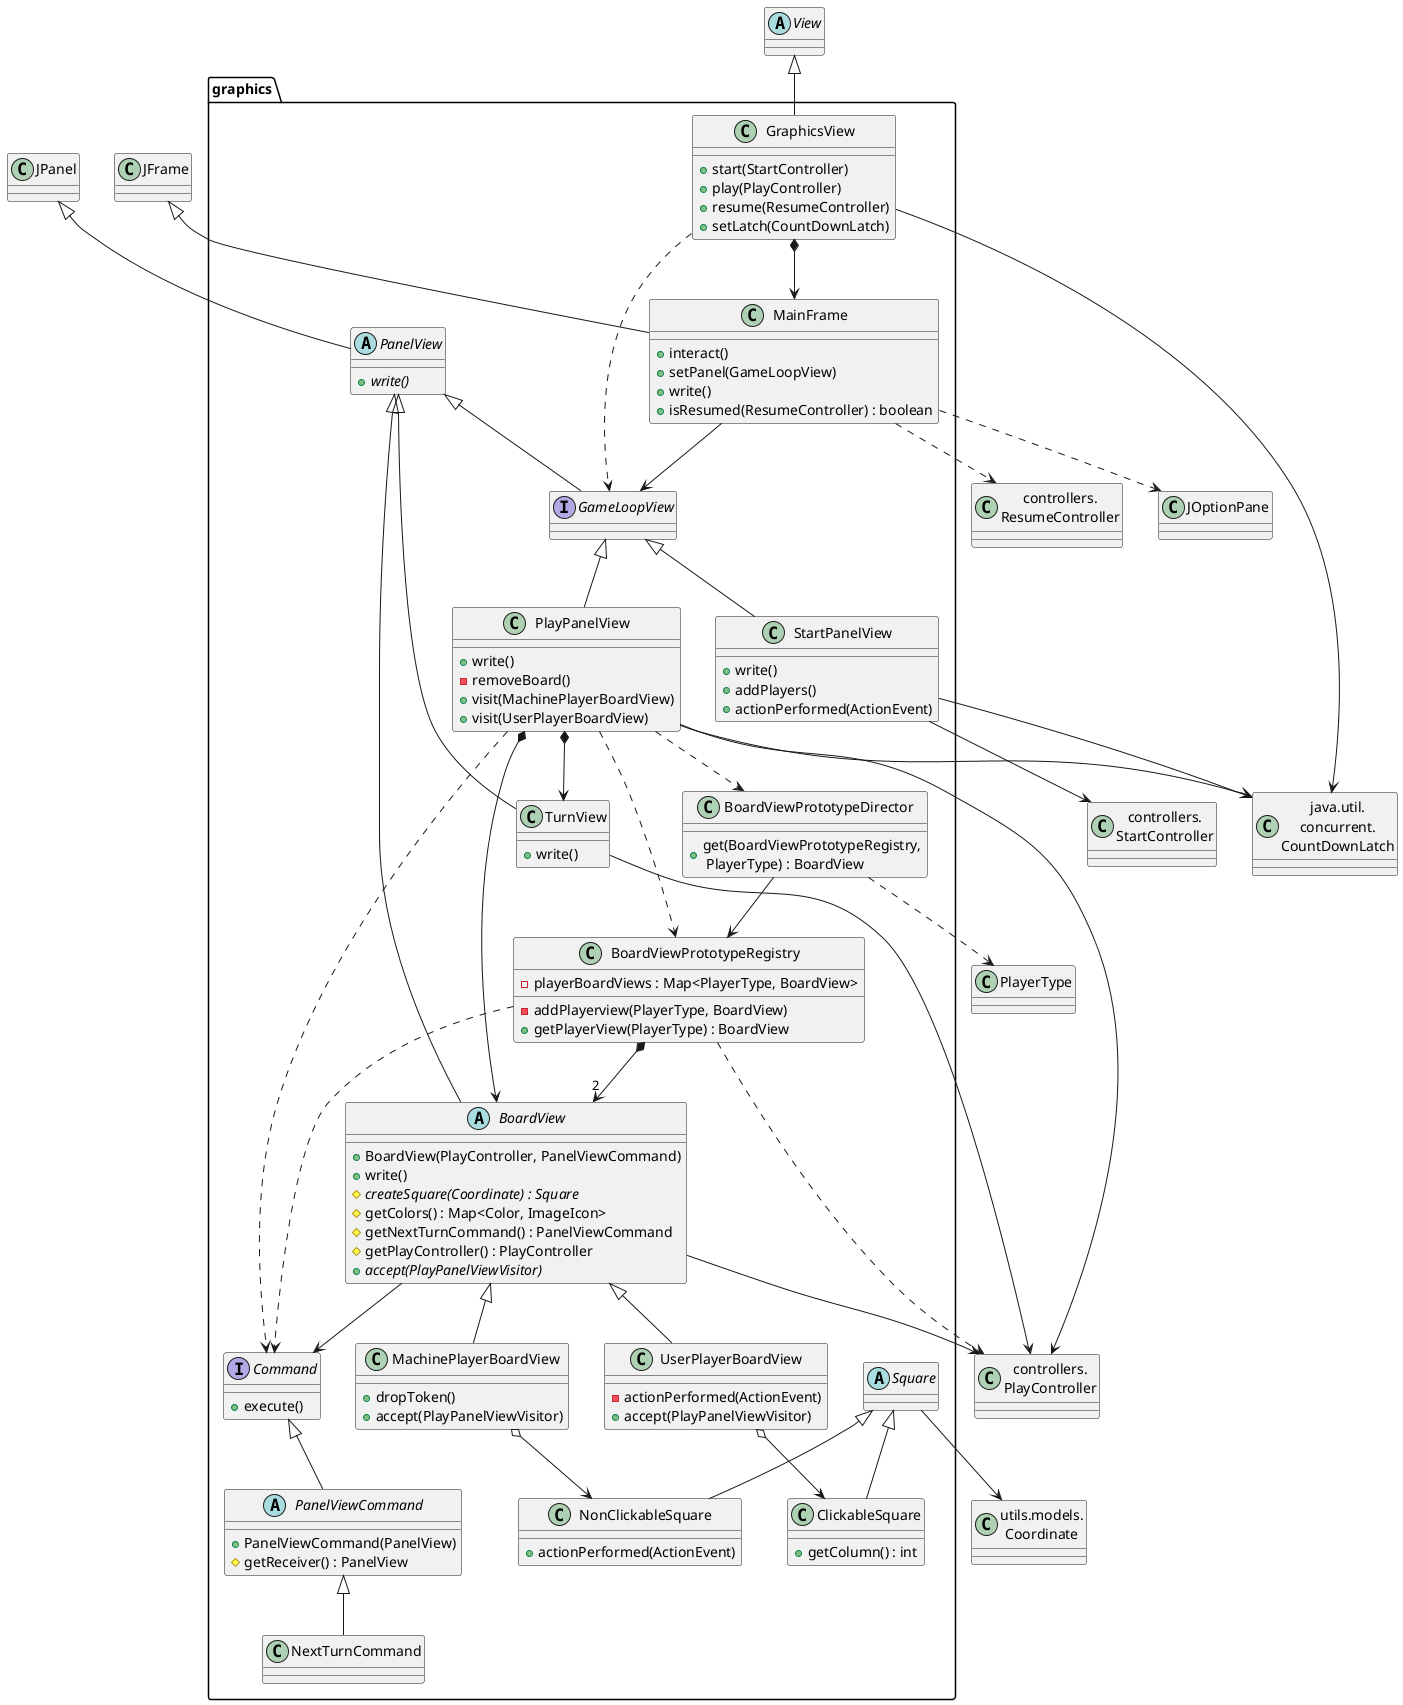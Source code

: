 @startuml connect4.connect4.views.graphics
class graphics.GraphicsView {
    +start(StartController)
    +play(PlayController)
    +resume(ResumeController)
    +setLatch(CountDownLatch)
}

class CountDownLatch as "java.util.\nconcurrent.\nCountDownLatch"
class graphics.MainFrame{
     +interact()
    +setPanel(GameLoopView)
    +write()
    +isResumed(ResumeController) : boolean
}
abstract class graphics.PanelView {
    + {abstract} write()
}
interface graphics.GameLoopView
class graphics.StartPanelView {
    +write()
    +addPlayers()
    +actionPerformed(ActionEvent)
}

class graphics.PlayPanelView{
    +write()
    -removeBoard()
    +visit(MachinePlayerBoardView)
    +visit(UserPlayerBoardView)
}
abstract class graphics.BoardView {
    + BoardView(PlayController, PanelViewCommand)
    + write()
    #  {abstract}  createSquare(Coordinate) : Square
    # getColors() : Map<Color, ImageIcon>
    # getNextTurnCommand() : PanelViewCommand
    # getPlayController() : PlayController
    +  {abstract}  accept(PlayPanelViewVisitor)
}
class graphics.BoardViewPrototypeDirector{
    +get(BoardViewPrototypeRegistry,\n PlayerType) : BoardView
}
class graphics.BoardViewPrototypeRegistry{
    -playerBoardViews : Map<PlayerType, BoardView> 
    -addPlayerview(PlayerType, BoardView)
    +getPlayerView(PlayerType) : BoardView
}
interface graphics.Command {
    +execute()
}
abstract class graphics.PanelViewCommand {
    +PanelViewCommand(PanelView)
    #getReceiver() : PanelView
}
class graphics.MachinePlayerBoardView {
    +dropToken()
    +accept(PlayPanelViewVisitor)
}
class graphics.UserPlayerBoardView{
    -actionPerformed(ActionEvent)
    +accept(PlayPanelViewVisitor)
}

class graphics.NextTurnCommand
abstract class graphics.Square
class graphics.ClickableSquare {
    + getColumn() : int
}
class graphics.NonClickableSquare {
    + actionPerformed(ActionEvent)
}
class graphics.TurnView{
    +write()
}
abstract class graphics.PanelView
class StartController as "controllers.\nStartController"
class PlayController as "controllers.\nPlayController"
class ResumeController as "controllers.\nResumeController"
class Coordinate as "utils.models.\nCoordinate"


GraphicsView --> CountDownLatch
class JFrame
JFrame <|-- MainFrame
GraphicsView *--> MainFrame


StartPanelView --> StartController
StartPanelView --> CountDownLatch
PlayPanelView --> PlayController
PlayPanelView --> CountDownLatch
BoardView --> PlayController
TurnView --> PlayController
MainFrame ..> ResumeController

abstract class View
View <|-- GraphicsView

class JOptionPane
MainFrame ..> JOptionPane

JPanel <|-- PanelView
PanelView <|-- GameLoopView
GameLoopView <|-- StartPanelView
GameLoopView <|-- PlayPanelView
PanelView <|-- BoardView
PanelView <|-- TurnView

GraphicsView ..> GameLoopView
MainFrame --> GameLoopView

PlayPanelView *--> BoardView
PlayPanelView *--> TurnView
PlayPanelView ..> BoardViewPrototypeRegistry
PlayPanelView ..> BoardViewPrototypeDirector
BoardViewPrototypeDirector --> BoardViewPrototypeRegistry
BoardViewPrototypeDirector ..> PlayerType
BoardViewPrototypeRegistry ..> PlayController
BoardViewPrototypeRegistry ..> Command
BoardViewPrototypeRegistry *--> "2"BoardView


PlayPanelView ..> Command

Command <|-- PanelViewCommand
PanelViewCommand <|-- NextTurnCommand


BoardView <|-- MachinePlayerBoardView
BoardView <|-- UserPlayerBoardView
MachinePlayerBoardView o--> NonClickableSquare
UserPlayerBoardView o--> ClickableSquare
Square <|-- ClickableSquare
Square <|-- NonClickableSquare
BoardView --> Command

Square --> Coordinate
@enduml